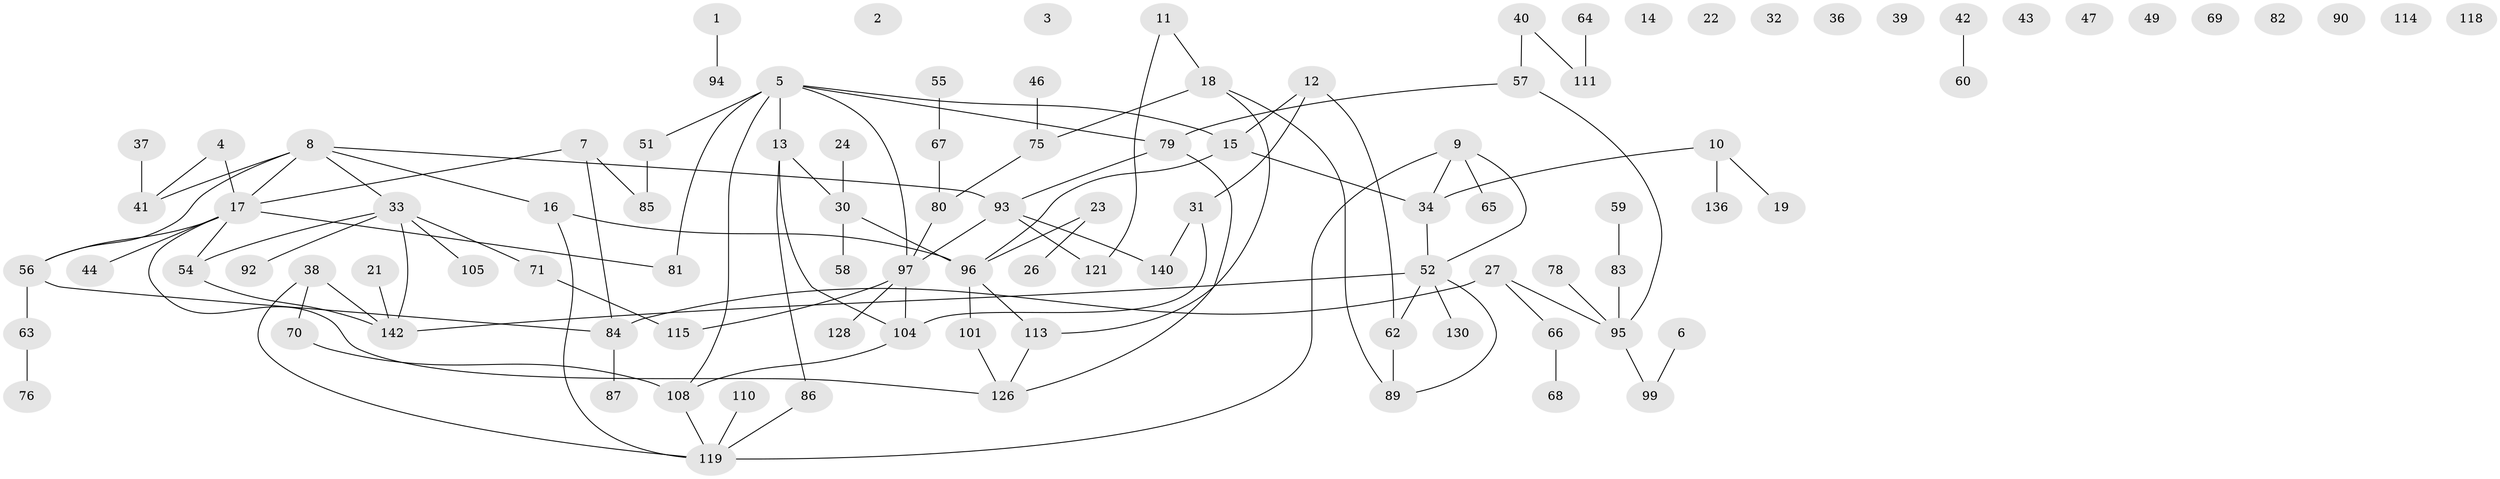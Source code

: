 // original degree distribution, {1: 0.23448275862068965, 0: 0.10344827586206896, 2: 0.2896551724137931, 4: 0.12413793103448276, 3: 0.1793103448275862, 5: 0.05517241379310345, 6: 0.013793103448275862}
// Generated by graph-tools (version 1.1) at 2025/41/03/06/25 10:41:21]
// undirected, 100 vertices, 113 edges
graph export_dot {
graph [start="1"]
  node [color=gray90,style=filled];
  1;
  2;
  3;
  4 [super="+74"];
  5 [super="+72"];
  6;
  7;
  8 [super="+45"];
  9;
  10 [super="+144"];
  11;
  12 [super="+135"];
  13 [super="+124"];
  14;
  15 [super="+20"];
  16 [super="+25"];
  17 [super="+48"];
  18 [super="+132"];
  19 [super="+28"];
  21 [super="+73"];
  22;
  23 [super="+29"];
  24;
  26;
  27 [super="+50"];
  30 [super="+107"];
  31 [super="+131"];
  32;
  33 [super="+53"];
  34 [super="+35"];
  36;
  37 [super="+77"];
  38 [super="+61"];
  39;
  40 [super="+143"];
  41 [super="+88"];
  42;
  43;
  44;
  46;
  47;
  49;
  51;
  52 [super="+103"];
  54;
  55;
  56 [super="+122"];
  57 [super="+112"];
  58;
  59;
  60;
  62 [super="+133"];
  63 [super="+100"];
  64;
  65;
  66;
  67;
  68 [super="+127"];
  69;
  70 [super="+123"];
  71;
  75 [super="+116"];
  76;
  78 [super="+98"];
  79 [super="+139"];
  80 [super="+125"];
  81 [super="+109"];
  82;
  83 [super="+141"];
  84 [super="+91"];
  85;
  86;
  87;
  89 [super="+117"];
  90;
  92;
  93;
  94;
  95 [super="+120"];
  96 [super="+102"];
  97 [super="+134"];
  99 [super="+106"];
  101;
  104 [super="+145"];
  105;
  108;
  110;
  111;
  113 [super="+129"];
  114;
  115;
  118;
  119 [super="+137"];
  121 [super="+138"];
  126;
  128;
  130;
  136;
  140;
  142;
  1 -- 94;
  4 -- 41;
  4 -- 17;
  5 -- 13;
  5 -- 81;
  5 -- 97;
  5 -- 51;
  5 -- 108;
  5 -- 15;
  5 -- 79;
  6 -- 99;
  7 -- 84;
  7 -- 85;
  7 -- 17;
  8 -- 33;
  8 -- 93;
  8 -- 16;
  8 -- 56;
  8 -- 17;
  8 -- 41;
  9 -- 34;
  9 -- 52;
  9 -- 65;
  9 -- 119;
  10 -- 34;
  10 -- 136;
  10 -- 19;
  11 -- 18;
  11 -- 121;
  12 -- 62;
  12 -- 31;
  12 -- 15;
  13 -- 104;
  13 -- 86;
  13 -- 30;
  15 -- 34 [weight=2];
  15 -- 96;
  16 -- 96;
  16 -- 119;
  17 -- 44;
  17 -- 54;
  17 -- 81;
  17 -- 126;
  17 -- 56;
  18 -- 89;
  18 -- 113;
  18 -- 75;
  21 -- 142;
  23 -- 26;
  23 -- 96;
  24 -- 30;
  27 -- 95;
  27 -- 66;
  27 -- 84;
  30 -- 58;
  30 -- 96;
  31 -- 140;
  31 -- 104;
  33 -- 71;
  33 -- 92;
  33 -- 105;
  33 -- 54;
  33 -- 142;
  34 -- 52;
  37 -- 41;
  38 -- 142;
  38 -- 70;
  38 -- 119;
  40 -- 57;
  40 -- 111;
  42 -- 60;
  46 -- 75;
  51 -- 85;
  52 -- 130;
  52 -- 89;
  52 -- 142;
  52 -- 62;
  54 -- 142;
  55 -- 67;
  56 -- 63;
  56 -- 84;
  57 -- 95;
  57 -- 79;
  59 -- 83;
  62 -- 89;
  63 -- 76;
  64 -- 111;
  66 -- 68;
  67 -- 80;
  70 -- 108;
  71 -- 115;
  75 -- 80;
  78 -- 95 [weight=2];
  79 -- 126;
  79 -- 93;
  80 -- 97;
  83 -- 95;
  84 -- 87;
  86 -- 119;
  93 -- 97;
  93 -- 121;
  93 -- 140;
  95 -- 99;
  96 -- 101;
  96 -- 113;
  97 -- 115;
  97 -- 128;
  97 -- 104;
  101 -- 126;
  104 -- 108;
  108 -- 119;
  110 -- 119;
  113 -- 126;
}
